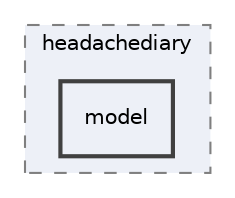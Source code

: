 digraph "C:/Users/Ydrani/Programmation/Java/MyHeadacheDiary/HeadacheDiary/src/main/java/com/example/headachediary/model"
{
 // LATEX_PDF_SIZE
  edge [fontname="Helvetica",fontsize="10",labelfontname="Helvetica",labelfontsize="10"];
  node [fontname="Helvetica",fontsize="10",shape=record];
  compound=true
  subgraph clusterdir_cda661a52034550208f7ce92b69f5a62 {
    graph [ bgcolor="#edf0f7", pencolor="grey50", style="filled,dashed,", label="headachediary", fontname="Helvetica", fontsize="10", URL="dir_cda661a52034550208f7ce92b69f5a62.html"]
  dir_ee08c570083a19110de933ff55344376 [shape=box, label="model", style="filled,bold,", fillcolor="#edf0f7", color="grey25", URL="dir_ee08c570083a19110de933ff55344376.html"];
  }
}
